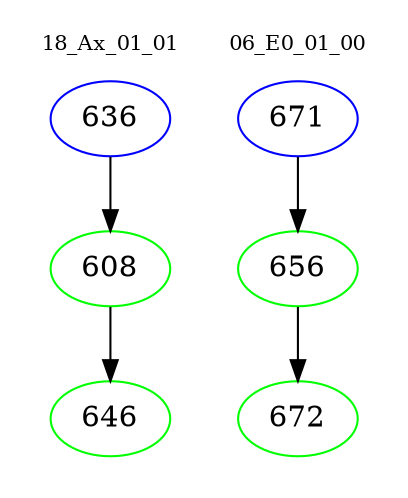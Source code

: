digraph{
subgraph cluster_0 {
color = white
label = "18_Ax_01_01";
fontsize=10;
T0_636 [label="636", color="blue"]
T0_636 -> T0_608 [color="black"]
T0_608 [label="608", color="green"]
T0_608 -> T0_646 [color="black"]
T0_646 [label="646", color="green"]
}
subgraph cluster_1 {
color = white
label = "06_E0_01_00";
fontsize=10;
T1_671 [label="671", color="blue"]
T1_671 -> T1_656 [color="black"]
T1_656 [label="656", color="green"]
T1_656 -> T1_672 [color="black"]
T1_672 [label="672", color="green"]
}
}
